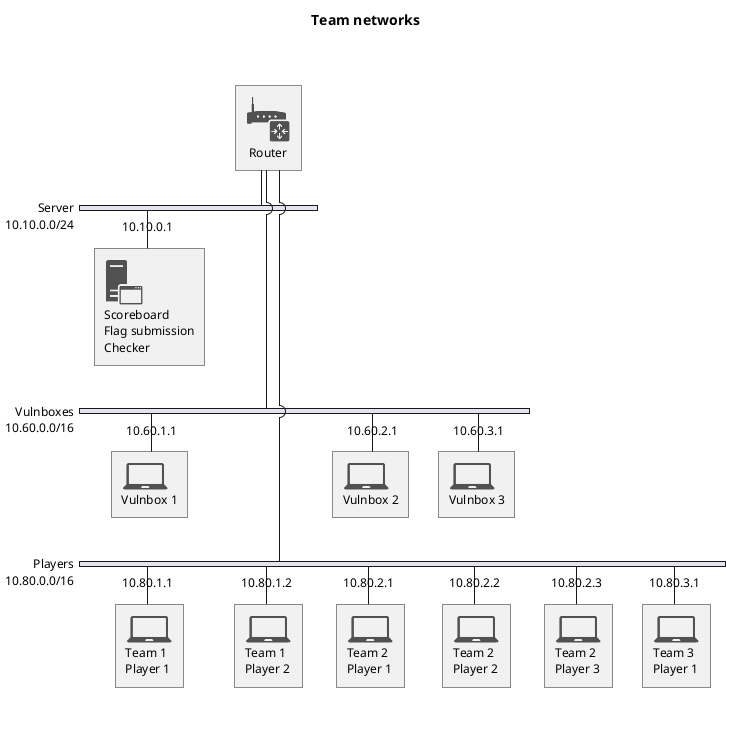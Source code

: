 @startuml network
title Team networks

!include <office/Servers/application_server>
!include <office/Servers/database_server>
!include <office/Devices/router>
!include <office/Devices/device_laptop>

' Center the text
skinparam defaultFontSize 12

nwdiag {
    router [address = "10.0.0.1", description = "<$router>\n Router"];
    network Server {
        address = "10.10.0.0/24"
        scoreboard [address = "10.10.0.1", description = "<$application_server>\nScoreboard\nFlag submission\nChecker"];
        router;
    }
    network Vulnboxes {
        address = "10.60.0.0/16"
        vulnbox1 [address = "10.60.1.1", description = "<$device_laptop>\nVulnbox 1"];
        vulnbox2 [address = "10.60.2.1", description = "<$device_laptop>\nVulnbox 2"];
        vulnbox3 [address = "10.60.3.1", description = "<$device_laptop>\nVulnbox 3"];
        router;
    }
    network Players {
        address = "10.80.0.0/16"
        player1_1 [address = "10.80.1.1", description = "<$device_laptop>\nTeam 1\nPlayer 1"];
        player1_2 [address = "10.80.1.2", description = "<$device_laptop>\nTeam 1\nPlayer 2"];
        player2_1 [address = "10.80.2.1", description = "<$device_laptop>\nTeam 2\nPlayer 1"];
        player2_2 [address = "10.80.2.2", description = "<$device_laptop>\nTeam 2\nPlayer 2"];
        player2_3 [address = "10.80.2.3", description = "<$device_laptop>\nTeam 2\nPlayer 3"];
        player3_1 [address = "10.80.3.1", description = "<$device_laptop>\nTeam 3\nPlayer 1"];
        router;
    }
}

@enduml
